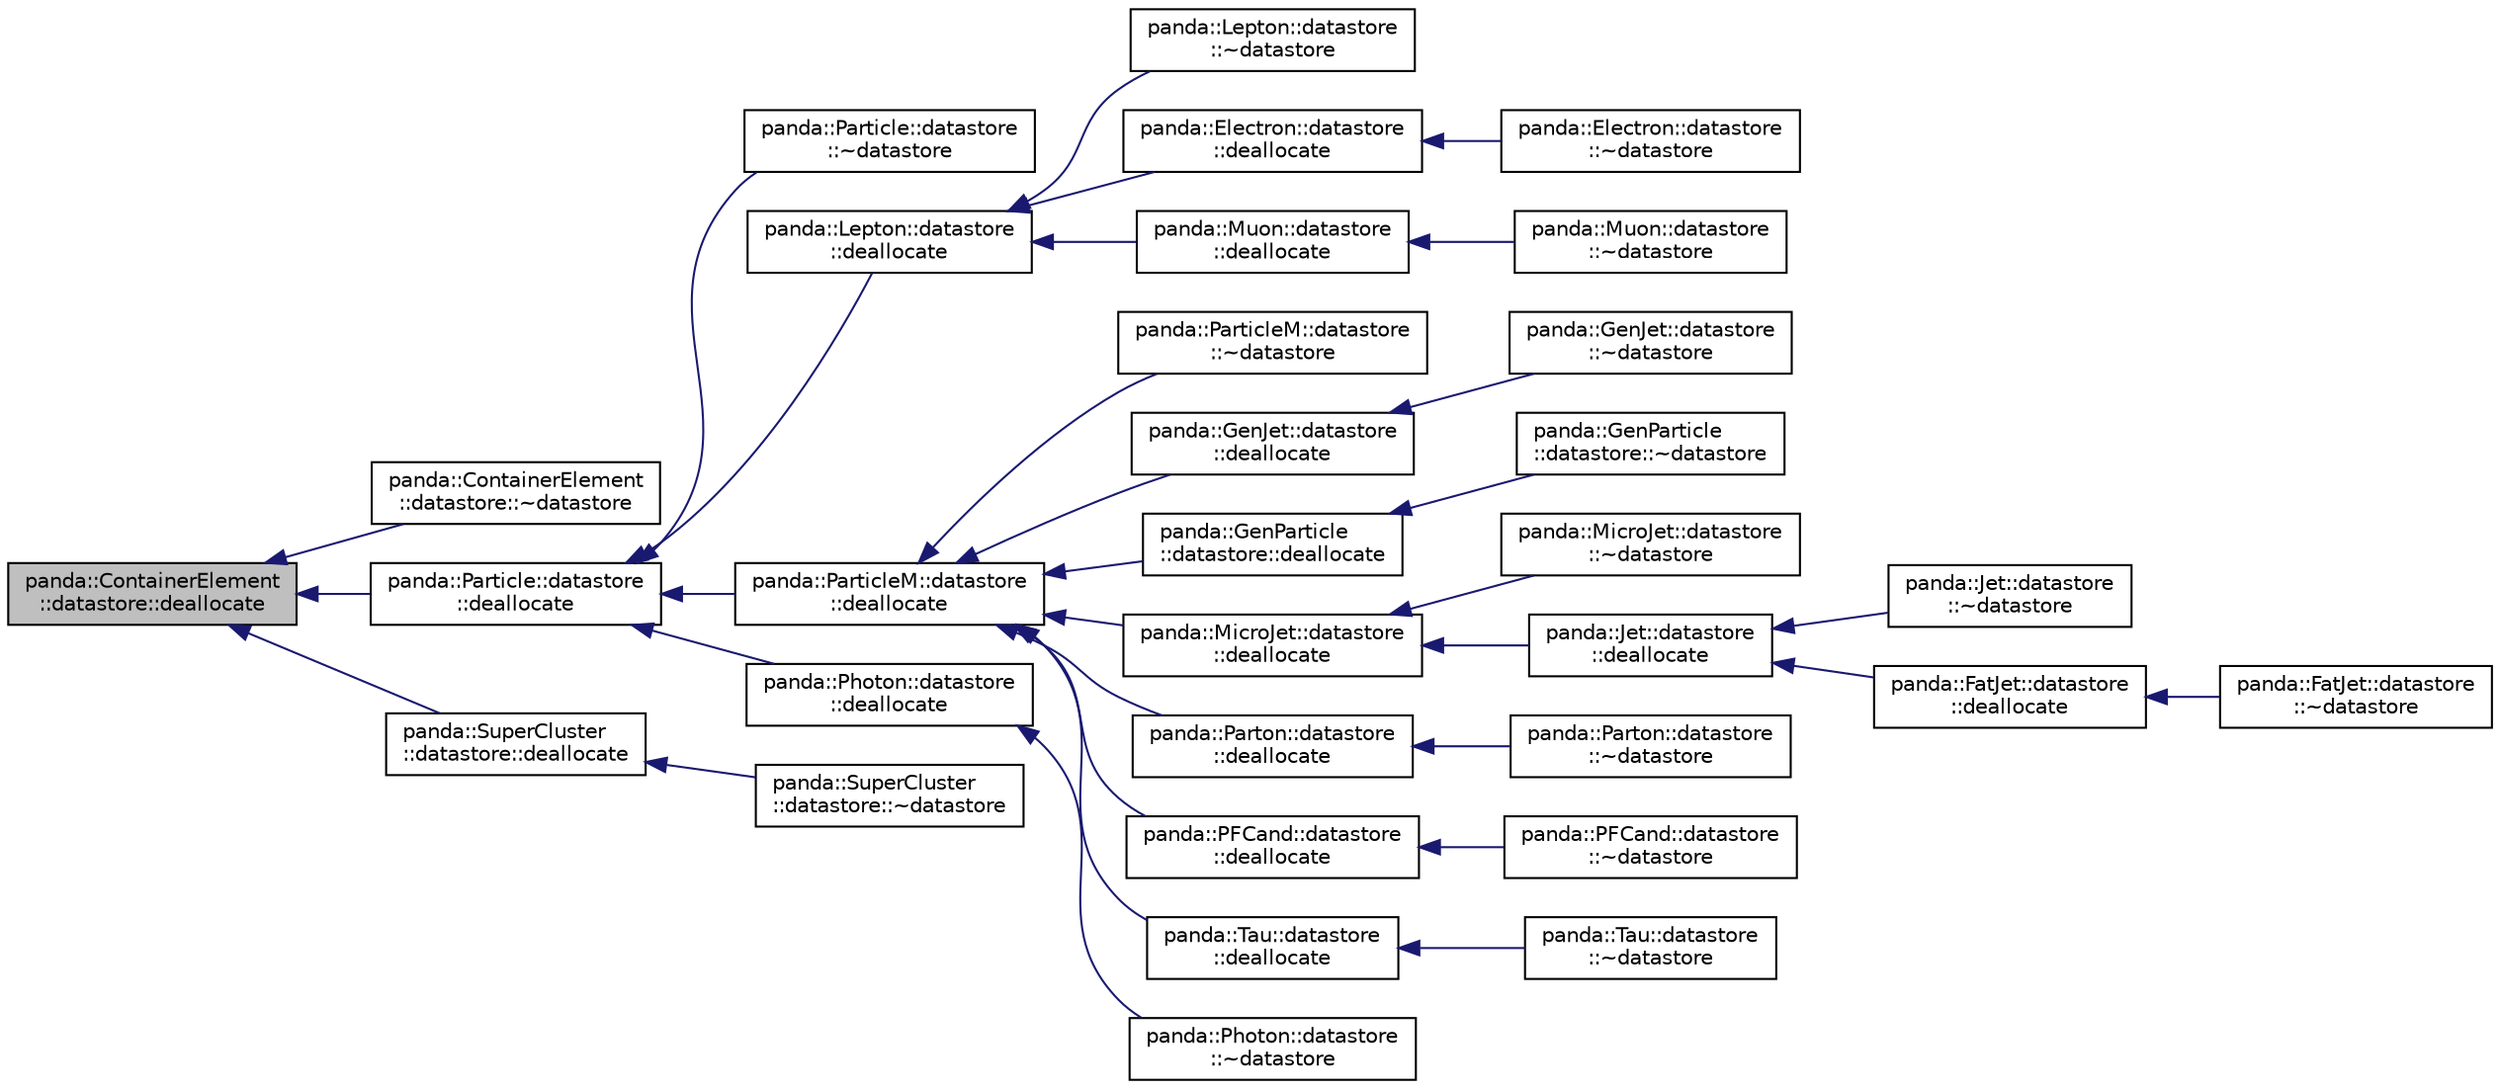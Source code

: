 digraph "panda::ContainerElement::datastore::deallocate"
{
 // INTERACTIVE_SVG=YES
  edge [fontname="Helvetica",fontsize="10",labelfontname="Helvetica",labelfontsize="10"];
  node [fontname="Helvetica",fontsize="10",shape=record];
  rankdir="LR";
  Node1 [label="panda::ContainerElement\l::datastore::deallocate",height=0.2,width=0.4,color="black", fillcolor="grey75", style="filled" fontcolor="black"];
  Node1 -> Node2 [dir="back",color="midnightblue",fontsize="10",style="solid"];
  Node2 [label="panda::ContainerElement\l::datastore::~datastore",height=0.2,width=0.4,color="black", fillcolor="white", style="filled",URL="$structpanda_1_1ContainerElement_1_1datastore.html#a1df10bf442f46fcc1cb966befdfb24f1"];
  Node1 -> Node3 [dir="back",color="midnightblue",fontsize="10",style="solid"];
  Node3 [label="panda::Particle::datastore\l::deallocate",height=0.2,width=0.4,color="black", fillcolor="white", style="filled",URL="$structpanda_1_1Particle_1_1datastore.html#ad741e5ab6ebeb9ca897ba9472d0dea36"];
  Node3 -> Node4 [dir="back",color="midnightblue",fontsize="10",style="solid"];
  Node4 [label="panda::Particle::datastore\l::~datastore",height=0.2,width=0.4,color="black", fillcolor="white", style="filled",URL="$structpanda_1_1Particle_1_1datastore.html#afb2d9f4926afbfa8e0f15f0d8d98094a"];
  Node3 -> Node5 [dir="back",color="midnightblue",fontsize="10",style="solid"];
  Node5 [label="panda::Lepton::datastore\l::deallocate",height=0.2,width=0.4,color="black", fillcolor="white", style="filled",URL="$structpanda_1_1Lepton_1_1datastore.html#a527515ee96020a4aaef41d9de157c131"];
  Node5 -> Node6 [dir="back",color="midnightblue",fontsize="10",style="solid"];
  Node6 [label="panda::Lepton::datastore\l::~datastore",height=0.2,width=0.4,color="black", fillcolor="white", style="filled",URL="$structpanda_1_1Lepton_1_1datastore.html#aded63fdccd7551ae16f99adbd29afb82"];
  Node5 -> Node7 [dir="back",color="midnightblue",fontsize="10",style="solid"];
  Node7 [label="panda::Electron::datastore\l::deallocate",height=0.2,width=0.4,color="black", fillcolor="white", style="filled",URL="$structpanda_1_1Electron_1_1datastore.html#a82e74b804ecc9c1a138d5c3fcd6ef3a3"];
  Node7 -> Node8 [dir="back",color="midnightblue",fontsize="10",style="solid"];
  Node8 [label="panda::Electron::datastore\l::~datastore",height=0.2,width=0.4,color="black", fillcolor="white", style="filled",URL="$structpanda_1_1Electron_1_1datastore.html#af9dfc2f8a0fca924c40cc0d488f6bb02"];
  Node5 -> Node9 [dir="back",color="midnightblue",fontsize="10",style="solid"];
  Node9 [label="panda::Muon::datastore\l::deallocate",height=0.2,width=0.4,color="black", fillcolor="white", style="filled",URL="$structpanda_1_1Muon_1_1datastore.html#aed9de75b6fb1e71671aa8a5b00862ace"];
  Node9 -> Node10 [dir="back",color="midnightblue",fontsize="10",style="solid"];
  Node10 [label="panda::Muon::datastore\l::~datastore",height=0.2,width=0.4,color="black", fillcolor="white", style="filled",URL="$structpanda_1_1Muon_1_1datastore.html#a399cd7ed5610fc6c99ac1d3365ddc354"];
  Node3 -> Node11 [dir="back",color="midnightblue",fontsize="10",style="solid"];
  Node11 [label="panda::ParticleM::datastore\l::deallocate",height=0.2,width=0.4,color="black", fillcolor="white", style="filled",URL="$structpanda_1_1ParticleM_1_1datastore.html#a85c4ce11f1d7c6944a525ad2488880aa"];
  Node11 -> Node12 [dir="back",color="midnightblue",fontsize="10",style="solid"];
  Node12 [label="panda::ParticleM::datastore\l::~datastore",height=0.2,width=0.4,color="black", fillcolor="white", style="filled",URL="$structpanda_1_1ParticleM_1_1datastore.html#ae068980c20730bc8565d2f7ea701bc5e"];
  Node11 -> Node13 [dir="back",color="midnightblue",fontsize="10",style="solid"];
  Node13 [label="panda::GenJet::datastore\l::deallocate",height=0.2,width=0.4,color="black", fillcolor="white", style="filled",URL="$structpanda_1_1GenJet_1_1datastore.html#a2b1e39eb4f994f496aa013aaf82998c4"];
  Node13 -> Node14 [dir="back",color="midnightblue",fontsize="10",style="solid"];
  Node14 [label="panda::GenJet::datastore\l::~datastore",height=0.2,width=0.4,color="black", fillcolor="white", style="filled",URL="$structpanda_1_1GenJet_1_1datastore.html#aee5add4c9f162350865cec47c322dec0"];
  Node11 -> Node15 [dir="back",color="midnightblue",fontsize="10",style="solid"];
  Node15 [label="panda::GenParticle\l::datastore::deallocate",height=0.2,width=0.4,color="black", fillcolor="white", style="filled",URL="$structpanda_1_1GenParticle_1_1datastore.html#afe415117bf9f06e163aff5e341c9ef00"];
  Node15 -> Node16 [dir="back",color="midnightblue",fontsize="10",style="solid"];
  Node16 [label="panda::GenParticle\l::datastore::~datastore",height=0.2,width=0.4,color="black", fillcolor="white", style="filled",URL="$structpanda_1_1GenParticle_1_1datastore.html#af04b1b2c05d433c8020d5250db10d7d9"];
  Node11 -> Node17 [dir="back",color="midnightblue",fontsize="10",style="solid"];
  Node17 [label="panda::MicroJet::datastore\l::deallocate",height=0.2,width=0.4,color="black", fillcolor="white", style="filled",URL="$structpanda_1_1MicroJet_1_1datastore.html#a03473e3dcba5abe73c123ce2c1d3292c"];
  Node17 -> Node18 [dir="back",color="midnightblue",fontsize="10",style="solid"];
  Node18 [label="panda::MicroJet::datastore\l::~datastore",height=0.2,width=0.4,color="black", fillcolor="white", style="filled",URL="$structpanda_1_1MicroJet_1_1datastore.html#a35979d6037e5229b018a32e3d0700360"];
  Node17 -> Node19 [dir="back",color="midnightblue",fontsize="10",style="solid"];
  Node19 [label="panda::Jet::datastore\l::deallocate",height=0.2,width=0.4,color="black", fillcolor="white", style="filled",URL="$structpanda_1_1Jet_1_1datastore.html#a606415eee51c1a38fc0613f3b2946d1e"];
  Node19 -> Node20 [dir="back",color="midnightblue",fontsize="10",style="solid"];
  Node20 [label="panda::Jet::datastore\l::~datastore",height=0.2,width=0.4,color="black", fillcolor="white", style="filled",URL="$structpanda_1_1Jet_1_1datastore.html#a70fb643b535f39f676287fe34d603e01"];
  Node19 -> Node21 [dir="back",color="midnightblue",fontsize="10",style="solid"];
  Node21 [label="panda::FatJet::datastore\l::deallocate",height=0.2,width=0.4,color="black", fillcolor="white", style="filled",URL="$structpanda_1_1FatJet_1_1datastore.html#ae981e60d6fc142e3bbb4730a8a856fa7"];
  Node21 -> Node22 [dir="back",color="midnightblue",fontsize="10",style="solid"];
  Node22 [label="panda::FatJet::datastore\l::~datastore",height=0.2,width=0.4,color="black", fillcolor="white", style="filled",URL="$structpanda_1_1FatJet_1_1datastore.html#ab30c9e78310606976935325a55cb10e6"];
  Node11 -> Node23 [dir="back",color="midnightblue",fontsize="10",style="solid"];
  Node23 [label="panda::Parton::datastore\l::deallocate",height=0.2,width=0.4,color="black", fillcolor="white", style="filled",URL="$structpanda_1_1Parton_1_1datastore.html#a37d5d064962d581ebccadf6a683b9dc6"];
  Node23 -> Node24 [dir="back",color="midnightblue",fontsize="10",style="solid"];
  Node24 [label="panda::Parton::datastore\l::~datastore",height=0.2,width=0.4,color="black", fillcolor="white", style="filled",URL="$structpanda_1_1Parton_1_1datastore.html#aa1e55feb33f97040c324d9ba93126dba"];
  Node11 -> Node25 [dir="back",color="midnightblue",fontsize="10",style="solid"];
  Node25 [label="panda::PFCand::datastore\l::deallocate",height=0.2,width=0.4,color="black", fillcolor="white", style="filled",URL="$structpanda_1_1PFCand_1_1datastore.html#ac7084e2d45811f6909e8c65c20941107"];
  Node25 -> Node26 [dir="back",color="midnightblue",fontsize="10",style="solid"];
  Node26 [label="panda::PFCand::datastore\l::~datastore",height=0.2,width=0.4,color="black", fillcolor="white", style="filled",URL="$structpanda_1_1PFCand_1_1datastore.html#af62f03093f0dd1177468df953265e198"];
  Node11 -> Node27 [dir="back",color="midnightblue",fontsize="10",style="solid"];
  Node27 [label="panda::Tau::datastore\l::deallocate",height=0.2,width=0.4,color="black", fillcolor="white", style="filled",URL="$structpanda_1_1Tau_1_1datastore.html#af651d3ae362a4a6d99b1bff788accca3"];
  Node27 -> Node28 [dir="back",color="midnightblue",fontsize="10",style="solid"];
  Node28 [label="panda::Tau::datastore\l::~datastore",height=0.2,width=0.4,color="black", fillcolor="white", style="filled",URL="$structpanda_1_1Tau_1_1datastore.html#a1cacb9f88f221d242a5e80ba7959c27b"];
  Node3 -> Node29 [dir="back",color="midnightblue",fontsize="10",style="solid"];
  Node29 [label="panda::Photon::datastore\l::deallocate",height=0.2,width=0.4,color="black", fillcolor="white", style="filled",URL="$structpanda_1_1Photon_1_1datastore.html#a255374780b23e06a1fd24235847c77de"];
  Node29 -> Node30 [dir="back",color="midnightblue",fontsize="10",style="solid"];
  Node30 [label="panda::Photon::datastore\l::~datastore",height=0.2,width=0.4,color="black", fillcolor="white", style="filled",URL="$structpanda_1_1Photon_1_1datastore.html#a7282a7c7cc04a9350041a59e9ecba5b5"];
  Node1 -> Node31 [dir="back",color="midnightblue",fontsize="10",style="solid"];
  Node31 [label="panda::SuperCluster\l::datastore::deallocate",height=0.2,width=0.4,color="black", fillcolor="white", style="filled",URL="$structpanda_1_1SuperCluster_1_1datastore.html#ab60c317f5aa9292d2d8340e38f19a482"];
  Node31 -> Node32 [dir="back",color="midnightblue",fontsize="10",style="solid"];
  Node32 [label="panda::SuperCluster\l::datastore::~datastore",height=0.2,width=0.4,color="black", fillcolor="white", style="filled",URL="$structpanda_1_1SuperCluster_1_1datastore.html#ad47081958ab7831bd7d6656e0655bbfd"];
}
